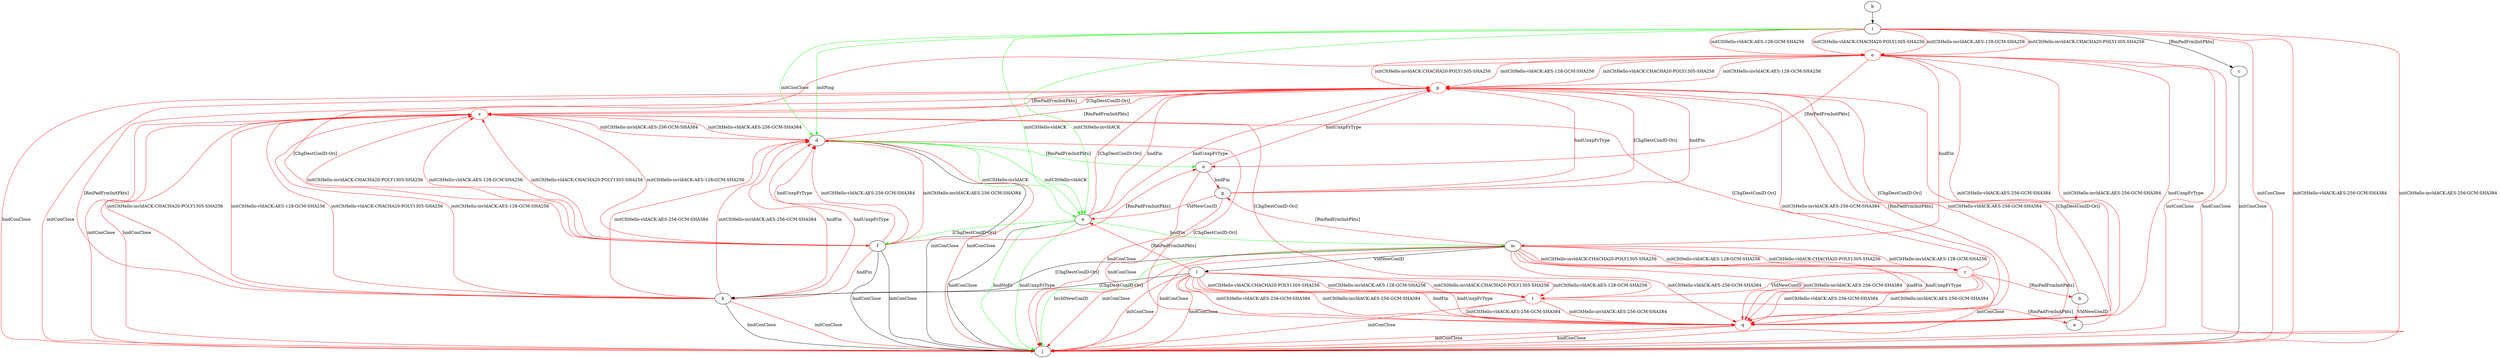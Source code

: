 digraph "" {
	p	[color=red];
	a -> p	[key=0,
		color=red,
		label="[ChgDestConID-Ori] "];
	b -> a	[key=0,
		color=red,
		label="VldNewConID "];
	b -> p	[key=0,
		color=red,
		label="[ChgDestConID-Ori] "];
	c -> j	[key=0,
		label="initConClose "];
	d -> e	[key=0,
		color=green,
		label="initCltHello-vldACK "];
	d -> e	[key=1,
		color=green,
		label="initCltHello-invldACK "];
	d -> j	[key=0,
		label="initConClose "];
	d -> j	[key=1,
		color=red,
		label="hndConClose "];
	d -> n	[key=0,
		color=green,
		label="[RmPadFrmInitPkts] "];
	d -> p	[key=0,
		color=red,
		label="[RmPadFrmInitPkts] "];
	e -> f	[key=0,
		color=green,
		label="[ChgDestConID-Ori] "];
	e -> j	[key=0,
		label="hndConClose "];
	e -> j	[key=1,
		color=green,
		label="hndNoFr "];
	e -> j	[key=2,
		color=green,
		label="hndUnxpFrType "];
	e -> m	[key=0,
		color=green,
		label="hndFin "];
	e -> p	[key=0,
		color=red,
		label="hndFin "];
	e -> p	[key=1,
		color=red,
		label="hndUnxpFrType "];
	e -> p	[key=2,
		color=red,
		label="[ChgDestConID-Ori] "];
	f -> d	[key=0,
		color=red,
		label="initCltHello-vldACK:AES-256-GCM-SHA384 "];
	f -> d	[key=1,
		color=red,
		label="initCltHello-invldACK:AES-256-GCM-SHA384 "];
	f -> d	[key=2,
		color=red,
		label="hndUnxpFrType "];
	f -> j	[key=0,
		label="initConClose "];
	f -> j	[key=1,
		label="hndConClose "];
	f -> k	[key=0,
		color=red,
		label="hndFin "];
	f -> n	[key=0,
		color=red,
		label="[RmPadFrmInitPkts] "];
	s	[color=red];
	f -> s	[key=0,
		color=red,
		label="initCltHello-vldACK:AES-128-GCM-SHA256 "];
	f -> s	[key=1,
		color=red,
		label="initCltHello-vldACK:CHACHA20-POLY1305-SHA256 "];
	f -> s	[key=2,
		color=red,
		label="initCltHello-invldACK:AES-128-GCM-SHA256 "];
	f -> s	[key=3,
		color=red,
		label="initCltHello-invldACK:CHACHA20-POLY1305-SHA256 "];
	g -> e	[key=0,
		color=red,
		label="VldNewConID "];
	g -> j	[key=0,
		color=red,
		label="hndConClose "];
	g -> p	[key=0,
		color=red,
		label="hndFin "];
	g -> p	[key=1,
		color=red,
		label="hndUnxpFrType "];
	g -> p	[key=2,
		color=red,
		label="[ChgDestConID-Ori] "];
	h -> i	[key=0];
	i -> c	[key=0,
		label="[RmPadFrmInitPkts] "];
	i -> d	[key=0,
		color=green,
		label="initPing "];
	i -> d	[key=1,
		color=green,
		label="initConClose "];
	i -> e	[key=0,
		color=green,
		label="initCltHello-vldACK "];
	i -> e	[key=1,
		color=green,
		label="initCltHello-invldACK "];
	i -> j	[key=0,
		color=red,
		label="initConClose "];
	i -> j	[key=1,
		color=red,
		label="initCltHello-vldACK:AES-256-GCM-SHA384 "];
	i -> j	[key=2,
		color=red,
		label="initCltHello-invldACK:AES-256-GCM-SHA384 "];
	o	[color=red];
	i -> o	[key=0,
		color=red,
		label="initCltHello-vldACK:AES-128-GCM-SHA256 "];
	i -> o	[key=1,
		color=red,
		label="initCltHello-vldACK:CHACHA20-POLY1305-SHA256 "];
	i -> o	[key=2,
		color=red,
		label="initCltHello-invldACK:AES-128-GCM-SHA256 "];
	i -> o	[key=3,
		color=red,
		label="initCltHello-invldACK:CHACHA20-POLY1305-SHA256 "];
	k -> d	[key=0,
		color=red,
		label="initCltHello-vldACK:AES-256-GCM-SHA384 "];
	k -> d	[key=1,
		color=red,
		label="initCltHello-invldACK:AES-256-GCM-SHA384 "];
	k -> d	[key=2,
		color=red,
		label="hndFin "];
	k -> d	[key=3,
		color=red,
		label="hndUnxpFrType "];
	k -> j	[key=0,
		label="hndConClose "];
	k -> j	[key=1,
		color=red,
		label="initConClose "];
	k -> p	[key=0,
		color=red,
		label="[RmPadFrmInitPkts] "];
	k -> s	[key=0,
		color=red,
		label="initCltHello-vldACK:AES-128-GCM-SHA256 "];
	k -> s	[key=1,
		color=red,
		label="initCltHello-vldACK:CHACHA20-POLY1305-SHA256 "];
	k -> s	[key=2,
		color=red,
		label="initCltHello-invldACK:AES-128-GCM-SHA256 "];
	k -> s	[key=3,
		color=red,
		label="initCltHello-invldACK:CHACHA20-POLY1305-SHA256 "];
	l -> e	[key=0,
		color=red,
		label="[RmPadFrmInitPkts] "];
	l -> j	[key=0,
		color=red,
		label="initConClose "];
	l -> j	[key=1,
		color=red,
		label="hndConClose "];
	l -> k	[key=0,
		label="[ChgDestConID-Ori] "];
	q	[color=red];
	l -> q	[key=0,
		color=red,
		label="initCltHello-vldACK:AES-256-GCM-SHA384 "];
	l -> q	[key=1,
		color=red,
		label="initCltHello-invldACK:AES-256-GCM-SHA384 "];
	l -> q	[key=2,
		color=red,
		label="hndFin "];
	l -> q	[key=3,
		color=red,
		label="hndUnxpFrType "];
	t	[color=red];
	l -> t	[key=0,
		color=red,
		label="initCltHello-vldACK:AES-128-GCM-SHA256 "];
	l -> t	[key=1,
		color=red,
		label="initCltHello-vldACK:CHACHA20-POLY1305-SHA256 "];
	l -> t	[key=2,
		color=red,
		label="initCltHello-invldACK:AES-128-GCM-SHA256 "];
	l -> t	[key=3,
		color=red,
		label="initCltHello-invldACK:CHACHA20-POLY1305-SHA256 "];
	m -> g	[key=0,
		color=red,
		label="[RmPadFrmInitPkts] "];
	m -> j	[key=0,
		color=green,
		label="InvldNewConID "];
	m -> j	[key=1,
		color=red,
		label="initConClose "];
	m -> j	[key=2,
		color=red,
		label="hndConClose "];
	m -> k	[key=0,
		label="[ChgDestConID-Ori] "];
	m -> l	[key=0,
		label="VldNewConID "];
	m -> q	[key=0,
		color=red,
		label="initCltHello-vldACK:AES-256-GCM-SHA384 "];
	m -> q	[key=1,
		color=red,
		label="initCltHello-invldACK:AES-256-GCM-SHA384 "];
	m -> q	[key=2,
		color=red,
		label="hndFin "];
	m -> q	[key=3,
		color=red,
		label="hndUnxpFrType "];
	r	[color=red];
	m -> r	[key=0,
		color=red,
		label="initCltHello-vldACK:AES-128-GCM-SHA256 "];
	m -> r	[key=1,
		color=red,
		label="initCltHello-vldACK:CHACHA20-POLY1305-SHA256 "];
	m -> r	[key=2,
		color=red,
		label="initCltHello-invldACK:AES-128-GCM-SHA256 "];
	m -> r	[key=3,
		color=red,
		label="initCltHello-invldACK:CHACHA20-POLY1305-SHA256 "];
	n -> g	[key=0,
		color=red,
		label="hndFin "];
	n -> j	[key=0,
		color=red,
		label="hndConClose "];
	n -> p	[key=0,
		color=red,
		label="hndUnxpFrType "];
	o -> f	[key=0,
		color=red,
		label="[ChgDestConID-Ori] "];
	o -> j	[key=0,
		color=red,
		label="initConClose "];
	o -> j	[key=1,
		color=red,
		label="hndConClose "];
	o -> m	[key=0,
		color=red,
		label="hndFin "];
	o -> n	[key=0,
		color=red,
		label="[RmPadFrmInitPkts] "];
	o -> p	[key=0,
		color=red,
		label="initCltHello-vldACK:AES-128-GCM-SHA256 "];
	o -> p	[key=1,
		color=red,
		label="initCltHello-vldACK:CHACHA20-POLY1305-SHA256 "];
	o -> p	[key=2,
		color=red,
		label="initCltHello-invldACK:AES-128-GCM-SHA256 "];
	o -> p	[key=3,
		color=red,
		label="initCltHello-invldACK:CHACHA20-POLY1305-SHA256 "];
	o -> q	[key=0,
		color=red,
		label="initCltHello-vldACK:AES-256-GCM-SHA384 "];
	o -> q	[key=1,
		color=red,
		label="initCltHello-invldACK:AES-256-GCM-SHA384 "];
	o -> q	[key=2,
		color=red,
		label="hndUnxpFrType "];
	p -> j	[key=0,
		color=red,
		label="initConClose "];
	p -> j	[key=1,
		color=red,
		label="hndConClose "];
	p -> q	[key=0,
		color=red,
		label="initCltHello-vldACK:AES-256-GCM-SHA384 "];
	p -> q	[key=1,
		color=red,
		label="initCltHello-invldACK:AES-256-GCM-SHA384 "];
	p -> s	[key=0,
		color=red,
		label="[ChgDestConID-Ori] "];
	q -> d	[key=0,
		color=red,
		label="[ChgDestConID-Ori] "];
	q -> j	[key=0,
		color=red,
		label="initConClose "];
	q -> j	[key=1,
		color=red,
		label="hndConClose "];
	q -> p	[key=0,
		color=red,
		label="[RmPadFrmInitPkts] "];
	r -> b	[key=0,
		color=red,
		label="[RmPadFrmInitPkts] "];
	r -> j	[key=0,
		color=red,
		label="initConClose "];
	r -> q	[key=0,
		color=red,
		label="initCltHello-vldACK:AES-256-GCM-SHA384 "];
	r -> q	[key=1,
		color=red,
		label="initCltHello-invldACK:AES-256-GCM-SHA384 "];
	r -> s	[key=0,
		color=red,
		label="[ChgDestConID-Ori] "];
	r -> t	[key=0,
		color=red,
		label="VldNewConID "];
	s -> d	[key=0,
		color=red,
		label="initCltHello-vldACK:AES-256-GCM-SHA384 "];
	s -> d	[key=1,
		color=red,
		label="initCltHello-invldACK:AES-256-GCM-SHA384 "];
	s -> j	[key=0,
		color=red,
		label="initConClose "];
	s -> j	[key=1,
		color=red,
		label="hndConClose "];
	s -> p	[key=0,
		color=red,
		label="[RmPadFrmInitPkts] "];
	t -> a	[key=0,
		color=red,
		label="[RmPadFrmInitPkts] "];
	t -> j	[key=0,
		color=red,
		label="initConClose "];
	t -> q	[key=0,
		color=red,
		label="initCltHello-vldACK:AES-256-GCM-SHA384 "];
	t -> q	[key=1,
		color=red,
		label="initCltHello-invldACK:AES-256-GCM-SHA384 "];
	t -> s	[key=0,
		color=red,
		label="[ChgDestConID-Ori] "];
}
